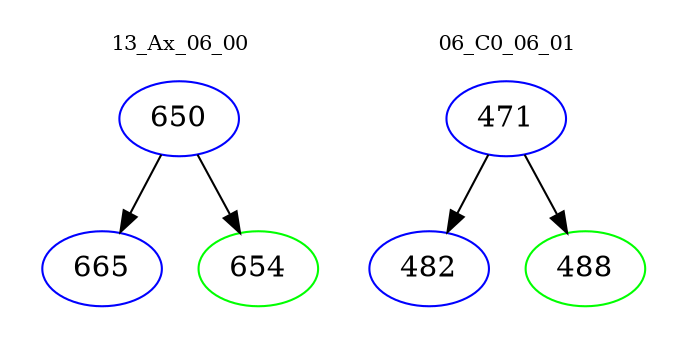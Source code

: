 digraph{
subgraph cluster_0 {
color = white
label = "13_Ax_06_00";
fontsize=10;
T0_650 [label="650", color="blue"]
T0_650 -> T0_665 [color="black"]
T0_665 [label="665", color="blue"]
T0_650 -> T0_654 [color="black"]
T0_654 [label="654", color="green"]
}
subgraph cluster_1 {
color = white
label = "06_C0_06_01";
fontsize=10;
T1_471 [label="471", color="blue"]
T1_471 -> T1_482 [color="black"]
T1_482 [label="482", color="blue"]
T1_471 -> T1_488 [color="black"]
T1_488 [label="488", color="green"]
}
}
